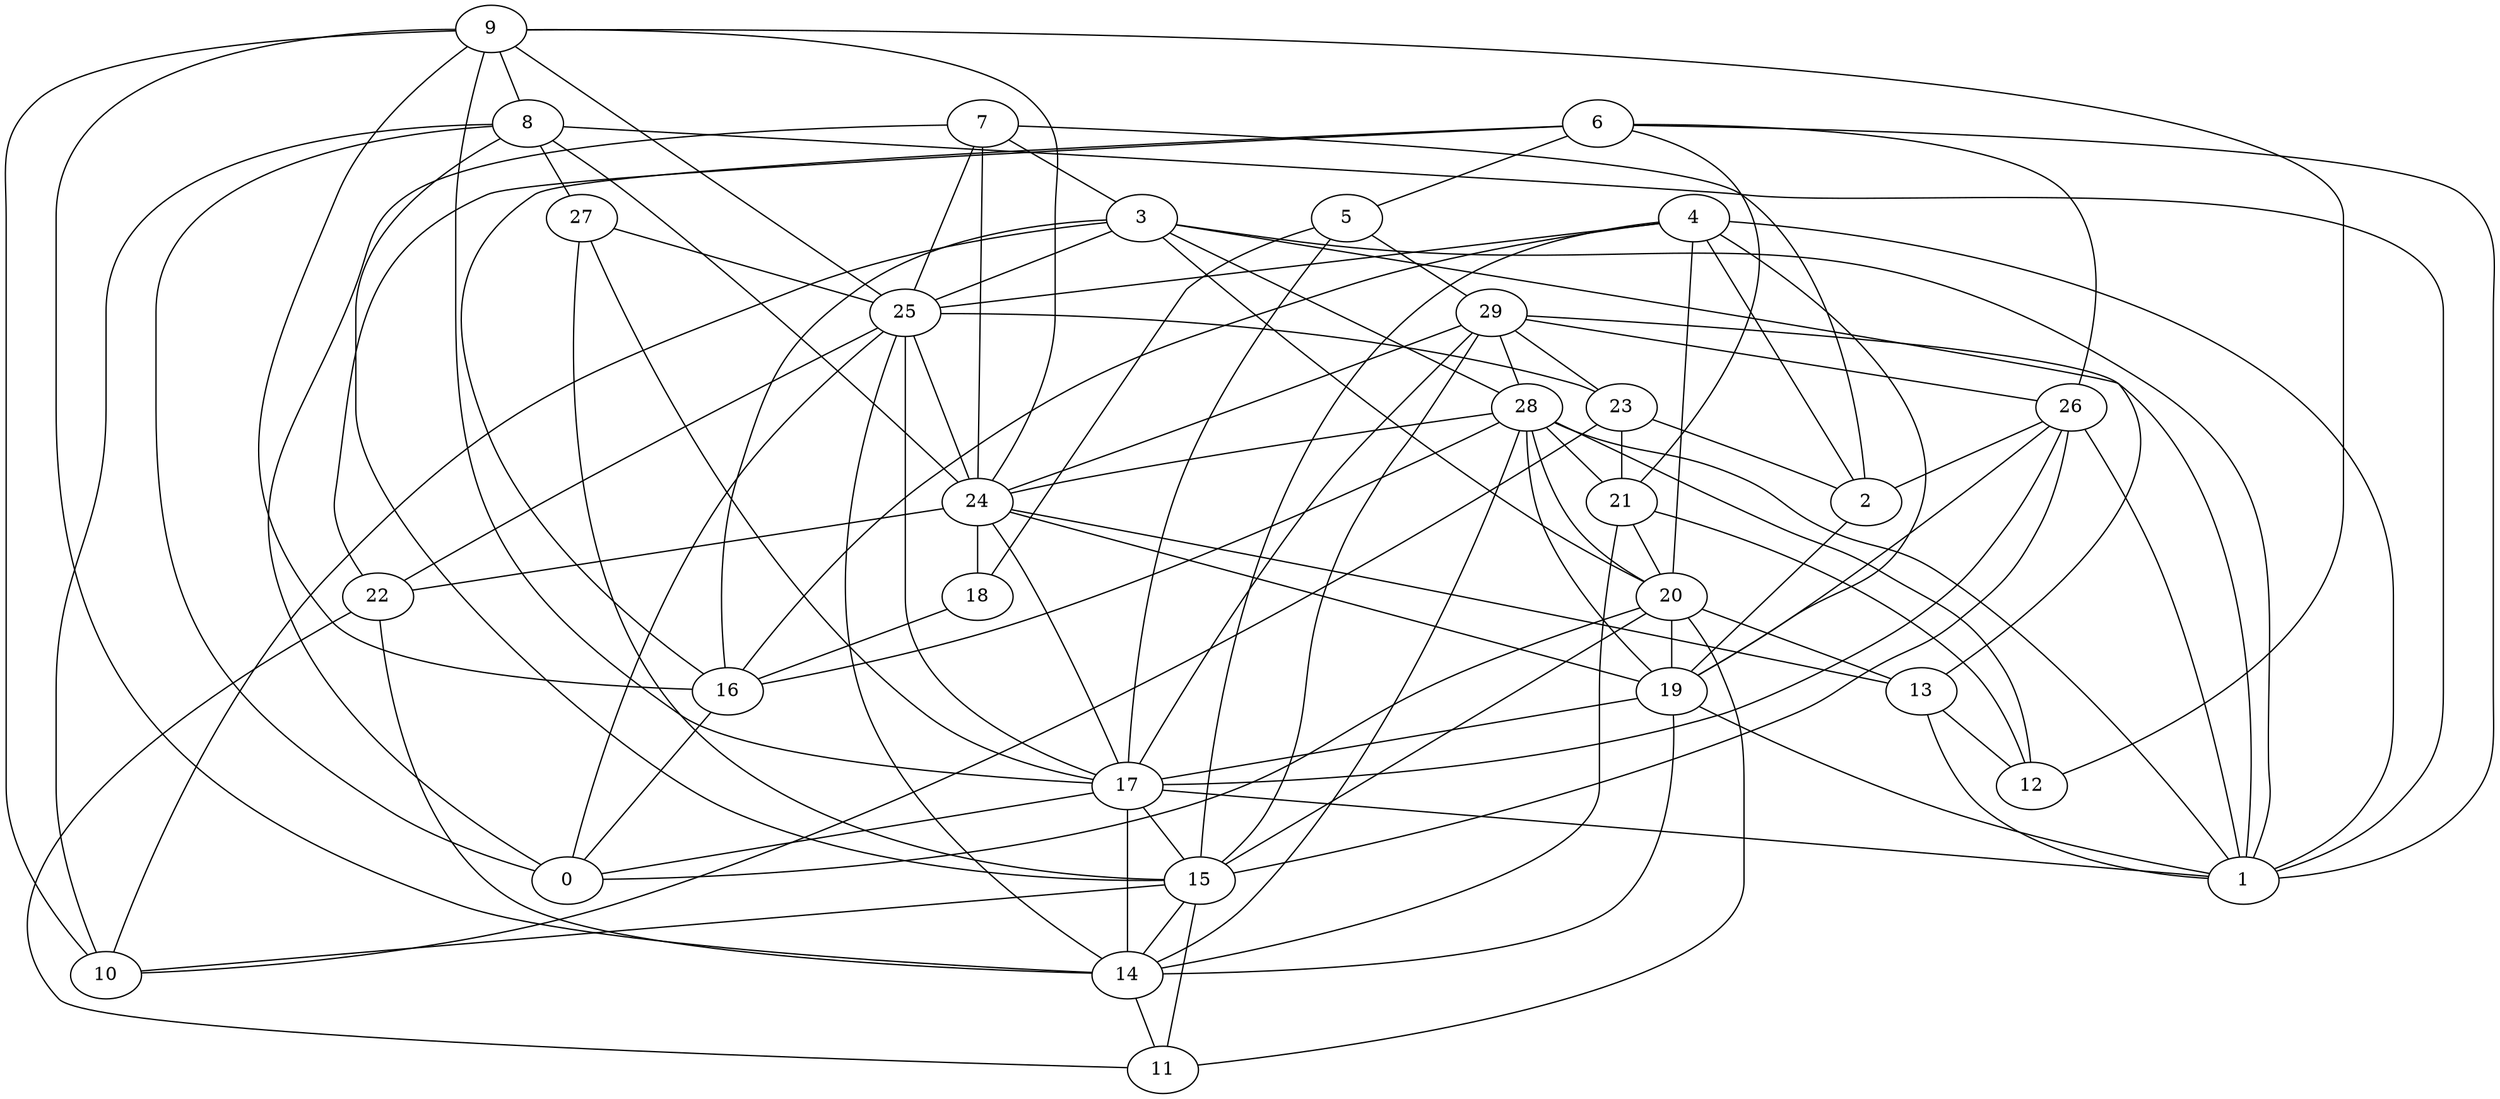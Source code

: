 digraph GG_graph {

subgraph G_graph {
edge [color = black]
"15" -> "10" [dir = none]
"15" -> "14" [dir = none]
"15" -> "11" [dir = none]
"13" -> "1" [dir = none]
"13" -> "12" [dir = none]
"29" -> "15" [dir = none]
"29" -> "23" [dir = none]
"29" -> "24" [dir = none]
"29" -> "1" [dir = none]
"29" -> "28" [dir = none]
"29" -> "17" [dir = none]
"9" -> "12" [dir = none]
"9" -> "17" [dir = none]
"9" -> "25" [dir = none]
"9" -> "8" [dir = none]
"9" -> "14" [dir = none]
"9" -> "24" [dir = none]
"22" -> "14" [dir = none]
"22" -> "11" [dir = none]
"19" -> "17" [dir = none]
"19" -> "1" [dir = none]
"20" -> "13" [dir = none]
"20" -> "11" [dir = none]
"20" -> "15" [dir = none]
"20" -> "0" [dir = none]
"20" -> "19" [dir = none]
"23" -> "21" [dir = none]
"23" -> "2" [dir = none]
"23" -> "10" [dir = none]
"21" -> "12" [dir = none]
"21" -> "14" [dir = none]
"21" -> "20" [dir = none]
"18" -> "16" [dir = none]
"28" -> "20" [dir = none]
"28" -> "14" [dir = none]
"28" -> "16" [dir = none]
"28" -> "1" [dir = none]
"28" -> "24" [dir = none]
"28" -> "21" [dir = none]
"28" -> "19" [dir = none]
"28" -> "12" [dir = none]
"17" -> "14" [dir = none]
"16" -> "0" [dir = none]
"6" -> "5" [dir = none]
"6" -> "1" [dir = none]
"6" -> "22" [dir = none]
"6" -> "16" [dir = none]
"6" -> "26" [dir = none]
"6" -> "21" [dir = none]
"3" -> "25" [dir = none]
"3" -> "10" [dir = none]
"3" -> "28" [dir = none]
"3" -> "20" [dir = none]
"3" -> "16" [dir = none]
"5" -> "18" [dir = none]
"5" -> "29" [dir = none]
"5" -> "17" [dir = none]
"24" -> "18" [dir = none]
"24" -> "22" [dir = none]
"24" -> "19" [dir = none]
"24" -> "13" [dir = none]
"26" -> "1" [dir = none]
"26" -> "19" [dir = none]
"26" -> "2" [dir = none]
"26" -> "15" [dir = none]
"27" -> "17" [dir = none]
"27" -> "15" [dir = none]
"7" -> "2" [dir = none]
"7" -> "24" [dir = none]
"7" -> "3" [dir = none]
"7" -> "0" [dir = none]
"7" -> "25" [dir = none]
"8" -> "27" [dir = none]
"8" -> "1" [dir = none]
"8" -> "24" [dir = none]
"8" -> "10" [dir = none]
"8" -> "15" [dir = none]
"8" -> "0" [dir = none]
"4" -> "16" [dir = none]
"4" -> "1" [dir = none]
"4" -> "2" [dir = none]
"4" -> "19" [dir = none]
"4" -> "15" [dir = none]
"25" -> "0" [dir = none]
"25" -> "23" [dir = none]
"25" -> "22" [dir = none]
"2" -> "19" [dir = none]
"4" -> "20" [dir = none]
"17" -> "1" [dir = none]
"19" -> "14" [dir = none]
"27" -> "25" [dir = none]
"25" -> "17" [dir = none]
"9" -> "16" [dir = none]
"26" -> "17" [dir = none]
"29" -> "26" [dir = none]
"3" -> "13" [dir = none]
"25" -> "14" [dir = none]
"9" -> "10" [dir = none]
"24" -> "17" [dir = none]
"14" -> "11" [dir = none]
"25" -> "24" [dir = none]
"3" -> "1" [dir = none]
"17" -> "0" [dir = none]
"17" -> "15" [dir = none]
"4" -> "25" [dir = none]
}

}
